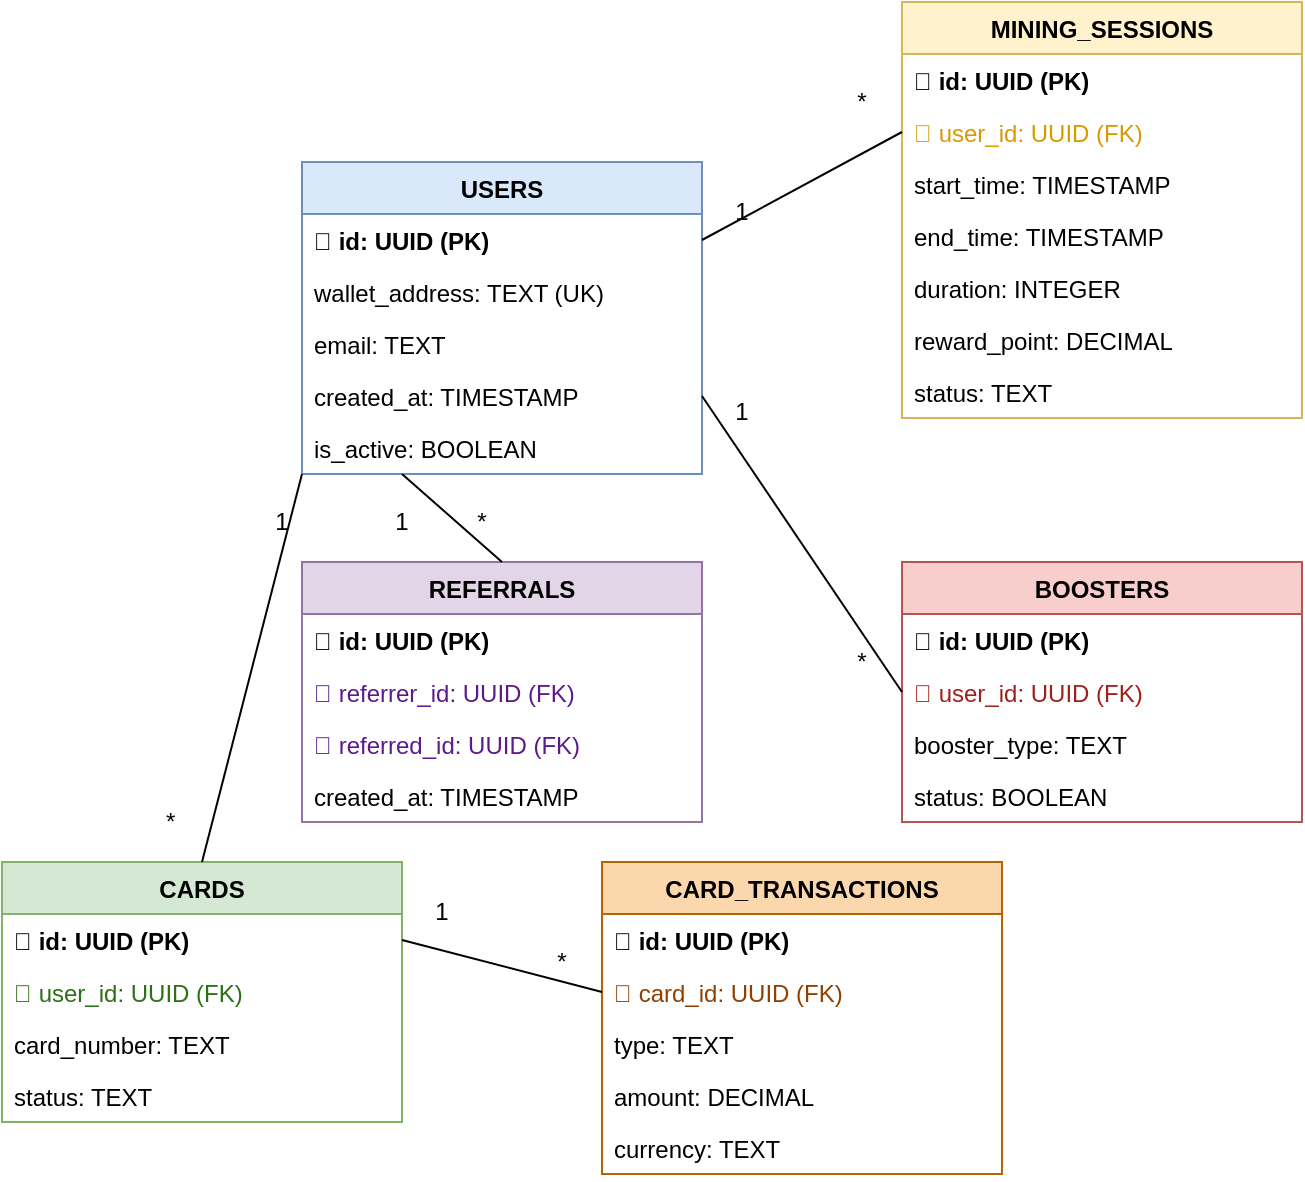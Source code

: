 <?xml version="1.0" encoding="UTF-8"?>
<mxGraphModel dx="1422" dy="794" grid="1" gridSize="10" guides="1" tooltips="1" connect="1" arrows="1" fold="1" page="1" pageScale="1" pageWidth="827" pageHeight="1169" math="0" shadow="0">
  <root>
    <mxCell id="0"/>
    <mxCell id="1" parent="0"/>
    
    <!-- USERS Table -->
    <mxCell id="users_table" value="USERS" style="swimlane;fontStyle=1;align=center;verticalAlign=top;childLayout=stackLayout;horizontal=1;startSize=26;horizontalStack=0;resizeParent=1;resizeParentMax=0;resizeLast=0;collapsible=1;marginBottom=0;fillColor=#dae8fc;strokeColor=#6c8ebf;" vertex="1" parent="1">
      <mxGeometry x="200" y="200" width="200" height="156" as="geometry"/>
    </mxCell>
    <mxCell id="users_id" value="🔑 id: UUID (PK)" style="text;strokeColor=none;fillColor=none;align=left;verticalAlign=top;spacingLeft=4;spacingRight=4;overflow=hidden;rotatable=0;points=[[0,0.5],[1,0.5]];portConstraint=eastwest;fontStyle=1;" vertex="1" parent="users_table">
      <mxGeometry y="26" width="200" height="26" as="geometry"/>
    </mxCell>
    <mxCell id="users_wallet" value="wallet_address: TEXT (UK)" style="text;strokeColor=none;fillColor=none;align=left;verticalAlign=top;spacingLeft=4;spacingRight=4;overflow=hidden;rotatable=0;points=[[0,0.5],[1,0.5]];portConstraint=eastwest;" vertex="1" parent="users_table">
      <mxGeometry y="52" width="200" height="26" as="geometry"/>
    </mxCell>
    <mxCell id="users_email" value="email: TEXT" style="text;strokeColor=none;fillColor=none;align=left;verticalAlign=top;spacingLeft=4;spacingRight=4;overflow=hidden;rotatable=0;points=[[0,0.5],[1,0.5]];portConstraint=eastwest;" vertex="1" parent="users_table">
      <mxGeometry y="78" width="200" height="26" as="geometry"/>
    </mxCell>
    <mxCell id="users_created" value="created_at: TIMESTAMP" style="text;strokeColor=none;fillColor=none;align=left;verticalAlign=top;spacingLeft=4;spacingRight=4;overflow=hidden;rotatable=0;points=[[0,0.5],[1,0.5]];portConstraint=eastwest;" vertex="1" parent="users_table">
      <mxGeometry y="104" width="200" height="26" as="geometry"/>
    </mxCell>
    <mxCell id="users_active" value="is_active: BOOLEAN" style="text;strokeColor=none;fillColor=none;align=left;verticalAlign=top;spacingLeft=4;spacingRight=4;overflow=hidden;rotatable=0;points=[[0,0.5],[1,0.5]];portConstraint=eastwest;" vertex="1" parent="users_table">
      <mxGeometry y="130" width="200" height="26" as="geometry"/>
    </mxCell>

    <!-- MINING_SESSIONS Table -->
    <mxCell id="mining_table" value="MINING_SESSIONS" style="swimlane;fontStyle=1;align=center;verticalAlign=top;childLayout=stackLayout;horizontal=1;startSize=26;horizontalStack=0;resizeParent=1;resizeParentMax=0;resizeLast=0;collapsible=1;marginBottom=0;fillColor=#fff2cc;strokeColor=#d6b656;" vertex="1" parent="1">
      <mxGeometry x="500" y="120" width="200" height="208" as="geometry"/>
    </mxCell>
    <mxCell id="mining_id" value="🔑 id: UUID (PK)" style="text;strokeColor=none;fillColor=none;align=left;verticalAlign=top;spacingLeft=4;spacingRight=4;overflow=hidden;rotatable=0;points=[[0,0.5],[1,0.5]];portConstraint=eastwest;fontStyle=1;" vertex="1" parent="mining_table">
      <mxGeometry y="26" width="200" height="26" as="geometry"/>
    </mxCell>
    <mxCell id="mining_user_id" value="🔗 user_id: UUID (FK)" style="text;strokeColor=none;fillColor=none;align=left;verticalAlign=top;spacingLeft=4;spacingRight=4;overflow=hidden;rotatable=0;points=[[0,0.5],[1,0.5]];portConstraint=eastwest;fontColor=#d79b00;" vertex="1" parent="mining_table">
      <mxGeometry y="52" width="200" height="26" as="geometry"/>
    </mxCell>
    <mxCell id="mining_start" value="start_time: TIMESTAMP" style="text;strokeColor=none;fillColor=none;align=left;verticalAlign=top;spacingLeft=4;spacingRight=4;overflow=hidden;rotatable=0;points=[[0,0.5],[1,0.5]];portConstraint=eastwest;" vertex="1" parent="mining_table">
      <mxGeometry y="78" width="200" height="26" as="geometry"/>
    </mxCell>
    <mxCell id="mining_end" value="end_time: TIMESTAMP" style="text;strokeColor=none;fillColor=none;align=left;verticalAlign=top;spacingLeft=4;spacingRight=4;overflow=hidden;rotatable=0;points=[[0,0.5],[1,0.5]];portConstraint=eastwest;" vertex="1" parent="mining_table">
      <mxGeometry y="104" width="200" height="26" as="geometry"/>
    </mxCell>
    <mxCell id="mining_duration" value="duration: INTEGER" style="text;strokeColor=none;fillColor=none;align=left;verticalAlign=top;spacingLeft=4;spacingRight=4;overflow=hidden;rotatable=0;points=[[0,0.5],[1,0.5]];portConstraint=eastwest;" vertex="1" parent="mining_table">
      <mxGeometry y="130" width="200" height="26" as="geometry"/>
    </mxCell>
    <mxCell id="mining_reward" value="reward_point: DECIMAL" style="text;strokeColor=none;fillColor=none;align=left;verticalAlign=top;spacingLeft=4;spacingRight=4;overflow=hidden;rotatable=0;points=[[0,0.5],[1,0.5]];portConstraint=eastwest;" vertex="1" parent="mining_table">
      <mxGeometry y="156" width="200" height="26" as="geometry"/>
    </mxCell>
    <mxCell id="mining_status" value="status: TEXT" style="text;strokeColor=none;fillColor=none;align=left;verticalAlign=top;spacingLeft=4;spacingRight=4;overflow=hidden;rotatable=0;points=[[0,0.5],[1,0.5]];portConstraint=eastwest;" vertex="1" parent="mining_table">
      <mxGeometry y="182" width="200" height="26" as="geometry"/>
    </mxCell>

    <!-- REFERRALS Table -->
    <mxCell id="referrals_table" value="REFERRALS" style="swimlane;fontStyle=1;align=center;verticalAlign=top;childLayout=stackLayout;horizontal=1;startSize=26;horizontalStack=0;resizeParent=1;resizeParentMax=0;resizeLast=0;collapsible=1;marginBottom=0;fillColor=#e1d5e7;strokeColor=#9673a6;" vertex="1" parent="1">
      <mxGeometry x="200" y="400" width="200" height="130" as="geometry"/>
    </mxCell>
    <mxCell id="referrals_id" value="🔑 id: UUID (PK)" style="text;strokeColor=none;fillColor=none;align=left;verticalAlign=top;spacingLeft=4;spacingRight=4;overflow=hidden;rotatable=0;points=[[0,0.5],[1,0.5]];portConstraint=eastwest;fontStyle=1;" vertex="1" parent="referrals_table">
      <mxGeometry y="26" width="200" height="26" as="geometry"/>
    </mxCell>
    <mxCell id="referrals_referrer" value="🔗 referrer_id: UUID (FK)" style="text;strokeColor=none;fillColor=none;align=left;verticalAlign=top;spacingLeft=4;spacingRight=4;overflow=hidden;rotatable=0;points=[[0,0.5],[1,0.5]];portConstraint=eastwest;fontColor=#5d1a8b;" vertex="1" parent="referrals_table">
      <mxGeometry y="52" width="200" height="26" as="geometry"/>
    </mxCell>
    <mxCell id="referrals_referred" value="🔗 referred_id: UUID (FK)" style="text;strokeColor=none;fillColor=none;align=left;verticalAlign=top;spacingLeft=4;spacingRight=4;overflow=hidden;rotatable=0;points=[[0,0.5],[1,0.5]];portConstraint=eastwest;fontColor=#5d1a8b;" vertex="1" parent="referrals_table">
      <mxGeometry y="78" width="200" height="26" as="geometry"/>
    </mxCell>
    <mxCell id="referrals_created" value="created_at: TIMESTAMP" style="text;strokeColor=none;fillColor=none;align=left;verticalAlign=top;spacingLeft=4;spacingRight=4;overflow=hidden;rotatable=0;points=[[0,0.5],[1,0.5]];portConstraint=eastwest;" vertex="1" parent="referrals_table">
      <mxGeometry y="104" width="200" height="26" as="geometry"/>
    </mxCell>

    <!-- BOOSTERS Table -->
    <mxCell id="boosters_table" value="BOOSTERS" style="swimlane;fontStyle=1;align=center;verticalAlign=top;childLayout=stackLayout;horizontal=1;startSize=26;horizontalStack=0;resizeParent=1;resizeParentMax=0;resizeLast=0;collapsible=1;marginBottom=0;fillColor=#f8cecc;strokeColor=#b85450;" vertex="1" parent="1">
      <mxGeometry x="500" y="400" width="200" height="130" as="geometry"/>
    </mxCell>
    <mxCell id="boosters_id" value="🔑 id: UUID (PK)" style="text;strokeColor=none;fillColor=none;align=left;verticalAlign=top;spacingLeft=4;spacingRight=4;overflow=hidden;rotatable=0;points=[[0,0.5],[1,0.5]];portConstraint=eastwest;fontStyle=1;" vertex="1" parent="boosters_table">
      <mxGeometry y="26" width="200" height="26" as="geometry"/>
    </mxCell>
    <mxCell id="boosters_user_id" value="🔗 user_id: UUID (FK)" style="text;strokeColor=none;fillColor=none;align=left;verticalAlign=top;spacingLeft=4;spacingRight=4;overflow=hidden;rotatable=0;points=[[0,0.5],[1,0.5]];portConstraint=eastwest;fontColor=#a0201e;" vertex="1" parent="boosters_table">
      <mxGeometry y="52" width="200" height="26" as="geometry"/>
    </mxCell>
    <mxCell id="boosters_type" value="booster_type: TEXT" style="text;strokeColor=none;fillColor=none;align=left;verticalAlign=top;spacingLeft=4;spacingRight=4;overflow=hidden;rotatable=0;points=[[0,0.5],[1,0.5]];portConstraint=eastwest;" vertex="1" parent="boosters_table">
      <mxGeometry y="78" width="200" height="26" as="geometry"/>
    </mxCell>
    <mxCell id="boosters_status" value="status: BOOLEAN" style="text;strokeColor=none;fillColor=none;align=left;verticalAlign=top;spacingLeft=4;spacingRight=4;overflow=hidden;rotatable=0;points=[[0,0.5],[1,0.5]];portConstraint=eastwest;" vertex="1" parent="boosters_table">
      <mxGeometry y="104" width="200" height="26" as="geometry"/>
    </mxCell>

    <!-- CARDS Table -->
    <mxCell id="cards_table" value="CARDS" style="swimlane;fontStyle=1;align=center;verticalAlign=top;childLayout=stackLayout;horizontal=1;startSize=26;horizontalStack=0;resizeParent=1;resizeParentMax=0;resizeLast=0;collapsible=1;marginBottom=0;fillColor=#d5e8d4;strokeColor=#82b366;" vertex="1" parent="1">
      <mxGeometry x="50" y="550" width="200" height="130" as="geometry"/>
    </mxCell>
    <mxCell id="cards_id" value="🔑 id: UUID (PK)" style="text;strokeColor=none;fillColor=none;align=left;verticalAlign=top;spacingLeft=4;spacingRight=4;overflow=hidden;rotatable=0;points=[[0,0.5],[1,0.5]];portConstraint=eastwest;fontStyle=1;" vertex="1" parent="cards_table">
      <mxGeometry y="26" width="200" height="26" as="geometry"/>
    </mxCell>
    <mxCell id="cards_user_id" value="🔗 user_id: UUID (FK)" style="text;strokeColor=none;fillColor=none;align=left;verticalAlign=top;spacingLeft=4;spacingRight=4;overflow=hidden;rotatable=0;points=[[0,0.5],[1,0.5]];portConstraint=eastwest;fontColor=#2d7016;" vertex="1" parent="cards_table">
      <mxGeometry y="52" width="200" height="26" as="geometry"/>
    </mxCell>
    <mxCell id="cards_number" value="card_number: TEXT" style="text;strokeColor=none;fillColor=none;align=left;verticalAlign=top;spacingLeft=4;spacingRight=4;overflow=hidden;rotatable=0;points=[[0,0.5],[1,0.5]];portConstraint=eastwest;" vertex="1" parent="cards_table">
      <mxGeometry y="78" width="200" height="26" as="geometry"/>
    </mxCell>
    <mxCell id="cards_status" value="status: TEXT" style="text;strokeColor=none;fillColor=none;align=left;verticalAlign=top;spacingLeft=4;spacingRight=4;overflow=hidden;rotatable=0;points=[[0,0.5],[1,0.5]];portConstraint=eastwest;" vertex="1" parent="cards_table">
      <mxGeometry y="104" width="200" height="26" as="geometry"/>
    </mxCell>

    <!-- CARD_TRANSACTIONS Table -->
    <mxCell id="transactions_table" value="CARD_TRANSACTIONS" style="swimlane;fontStyle=1;align=center;verticalAlign=top;childLayout=stackLayout;horizontal=1;startSize=26;horizontalStack=0;resizeParent=1;resizeParentMax=0;resizeLast=0;collapsible=1;marginBottom=0;fillColor=#fad7ac;strokeColor=#b46504;" vertex="1" parent="1">
      <mxGeometry x="350" y="550" width="200" height="156" as="geometry"/>
    </mxCell>
    <mxCell id="transactions_id" value="🔑 id: UUID (PK)" style="text;strokeColor=none;fillColor=none;align=left;verticalAlign=top;spacingLeft=4;spacingRight=4;overflow=hidden;rotatable=0;points=[[0,0.5],[1,0.5]];portConstraint=eastwest;fontStyle=1;" vertex="1" parent="transactions_table">
      <mxGeometry y="26" width="200" height="26" as="geometry"/>
    </mxCell>
    <mxCell id="transactions_card_id" value="🔗 card_id: UUID (FK)" style="text;strokeColor=none;fillColor=none;align=left;verticalAlign=top;spacingLeft=4;spacingRight=4;overflow=hidden;rotatable=0;points=[[0,0.5],[1,0.5]];portConstraint=eastwest;fontColor=#8f4000;" vertex="1" parent="transactions_table">
      <mxGeometry y="52" width="200" height="26" as="geometry"/>
    </mxCell>
    <mxCell id="transactions_type" value="type: TEXT" style="text;strokeColor=none;fillColor=none;align=left;verticalAlign=top;spacingLeft=4;spacingRight=4;overflow=hidden;rotatable=0;points=[[0,0.5],[1,0.5]];portConstraint=eastwest;" vertex="1" parent="transactions_table">
      <mxGeometry y="78" width="200" height="26" as="geometry"/>
    </mxCell>
    <mxCell id="transactions_amount" value="amount: DECIMAL" style="text;strokeColor=none;fillColor=none;align=left;verticalAlign=top;spacingLeft=4;spacingRight=4;overflow=hidden;rotatable=0;points=[[0,0.5],[1,0.5]];portConstraint=eastwest;" vertex="1" parent="transactions_table">
      <mxGeometry y="104" width="200" height="26" as="geometry"/>
    </mxCell>
    <mxCell id="transactions_currency" value="currency: TEXT" style="text;strokeColor=none;fillColor=none;align=left;verticalAlign=top;spacingLeft=4;spacingRight=4;overflow=hidden;rotatable=0;points=[[0,0.5],[1,0.5]];portConstraint=eastwest;" vertex="1" parent="transactions_table">
      <mxGeometry y="130" width="200" height="26" as="geometry"/>
    </mxCell>

    <!-- Relationships -->
    <!-- Users to Mining Sessions -->
    <mxCell id="users_mining_rel" value="" style="endArrow=none;html=1;entryX=0;entryY=0.5;entryDx=0;entryDy=0;exitX=1;exitY=0.5;exitDx=0;exitDy=0;" edge="1" parent="1" source="users_id" target="mining_user_id">
      <mxGeometry width="50" height="50" relative="1" as="geometry">
        <mxPoint x="450" y="350" as="sourcePoint"/>
        <mxPoint x="500" y="300" as="targetPoint"/>
      </mxGeometry>
    </mxCell>
    <mxCell id="users_mining_label1" value="1" style="text;html=1;strokeColor=none;fillColor=none;align=center;verticalAlign=middle;whiteSpace=wrap;rounded=0;" vertex="1" parent="1">
      <mxGeometry x="410" y="215" width="20" height="20" as="geometry"/>
    </mxCell>
    <mxCell id="users_mining_label2" value="*" style="text;html=1;strokeColor=none;fillColor=none;align=center;verticalAlign=middle;whiteSpace=wrap;rounded=0;" vertex="1" parent="1">
      <mxGeometry x="470" y="160" width="20" height="20" as="geometry"/>
    </mxCell>

    <!-- Users to Referrals (referrer) -->
    <mxCell id="users_referrals_ref" value="" style="endArrow=none;html=1;entryX=0.5;entryY=0;entryDx=0;entryDy=0;exitX=0.25;exitY=1;exitDx=0;exitDy=0;" edge="1" parent="1" source="users_table" target="referrals_table">
      <mxGeometry width="50" height="50" relative="1" as="geometry">
        <mxPoint x="250" y="370" as="sourcePoint"/>
        <mxPoint x="300" y="390" as="targetPoint"/>
      </mxGeometry>
    </mxCell>
    <mxCell id="users_ref_label1" value="1" style="text;html=1;strokeColor=none;fillColor=none;align=center;verticalAlign=middle;whiteSpace=wrap;rounded=0;" vertex="1" parent="1">
      <mxGeometry x="240" y="370" width="20" height="20" as="geometry"/>
    </mxCell>
    <mxCell id="users_ref_label2" value="*" style="text;html=1;strokeColor=none;fillColor=none;align=center;verticalAlign=middle;whiteSpace=wrap;rounded=0;" vertex="1" parent="1">
      <mxGeometry x="280" y="370" width="20" height="20" as="geometry"/>
    </mxCell>

    <!-- Users to Boosters -->
    <mxCell id="users_boosters_rel" value="" style="endArrow=none;html=1;entryX=0;entryY=0.5;entryDx=0;entryDy=0;exitX=1;exitY=0.75;exitDx=0;exitDy=0;" edge="1" parent="1" source="users_table" target="boosters_user_id">
      <mxGeometry width="50" height="50" relative="1" as="geometry">
        <mxPoint x="420" y="370" as="sourcePoint"/>
        <mxPoint x="470" y="320" as="targetPoint"/>
      </mxGeometry>
    </mxCell>
    <mxCell id="users_boosters_label1" value="1" style="text;html=1;strokeColor=none;fillColor=none;align=center;verticalAlign=middle;whiteSpace=wrap;rounded=0;" vertex="1" parent="1">
      <mxGeometry x="410" y="315" width="20" height="20" as="geometry"/>
    </mxCell>
    <mxCell id="users_boosters_label2" value="*" style="text;html=1;strokeColor=none;fillColor=none;align=center;verticalAlign=middle;whiteSpace=wrap;rounded=0;" vertex="1" parent="1">
      <mxGeometry x="470" y="440" width="20" height="20" as="geometry"/>
    </mxCell>

    <!-- Users to Cards -->
    <mxCell id="users_cards_rel" value="" style="endArrow=none;html=1;entryX=0.5;entryY=0;entryDx=0;entryDy=0;exitX=0;exitY=1;exitDx=0;exitDy=0;" edge="1" parent="1" source="users_table" target="cards_table">
      <mxGeometry width="50" height="50" relative="1" as="geometry">
        <mxPoint x="170" y="420" as="sourcePoint"/>
        <mxPoint x="220" y="370" as="targetPoint"/>
      </mxGeometry>
    </mxCell>
    <mxCell id="users_cards_label1" value="1" style="text;html=1;strokeColor=none;fillColor=none;align=center;verticalAlign=middle;whiteSpace=wrap;rounded=0;" vertex="1" parent="1">
      <mxGeometry x="180" y="370" width="20" height="20" as="geometry"/>
    </mxCell>
    <mxCell id="users_cards_label2" value="*" style="text;html=1;strokeColor=none;fillColor=none;align=left;verticalAlign=middle;whiteSpace=wrap;rounded=0;" vertex="1" parent="1">
      <mxGeometry x="130" y="520" width="20" height="20" as="geometry"/>
    </mxCell>

    <!-- Cards to Card Transactions -->
    <mxCell id="cards_transactions_rel" value="" style="endArrow=none;html=1;entryX=0;entryY=0.5;entryDx=0;entryDy=0;exitX=1;exitY=0.5;exitDx=0;exitDy=0;" edge="1" parent="1" source="cards_id" target="transactions_card_id">
      <mxGeometry width="50" height="50" relative="1" as="geometry">
        <mxPoint x="270" y="620" as="sourcePoint"/>
        <mxPoint x="320" y="570" as="targetPoint"/>
      </mxGeometry>
    </mxCell>
    <mxCell id="cards_trans_label1" value="1" style="text;html=1;strokeColor=none;fillColor=none;align=center;verticalAlign=middle;whiteSpace=wrap;rounded=0;" vertex="1" parent="1">
      <mxGeometry x="260" y="565" width="20" height="20" as="geometry"/>
    </mxCell>
    <mxCell id="cards_trans_label2" value="*" style="text;html=1;strokeColor=none;fillColor=none;align=center;verticalAlign=middle;whiteSpace=wrap;rounded=0;" vertex="1" parent="1">
      <mxGeometry x="320" y="590" width="20" height="20" as="geometry"/>
    </mxCell>
  </root>
</mxGraphModel>